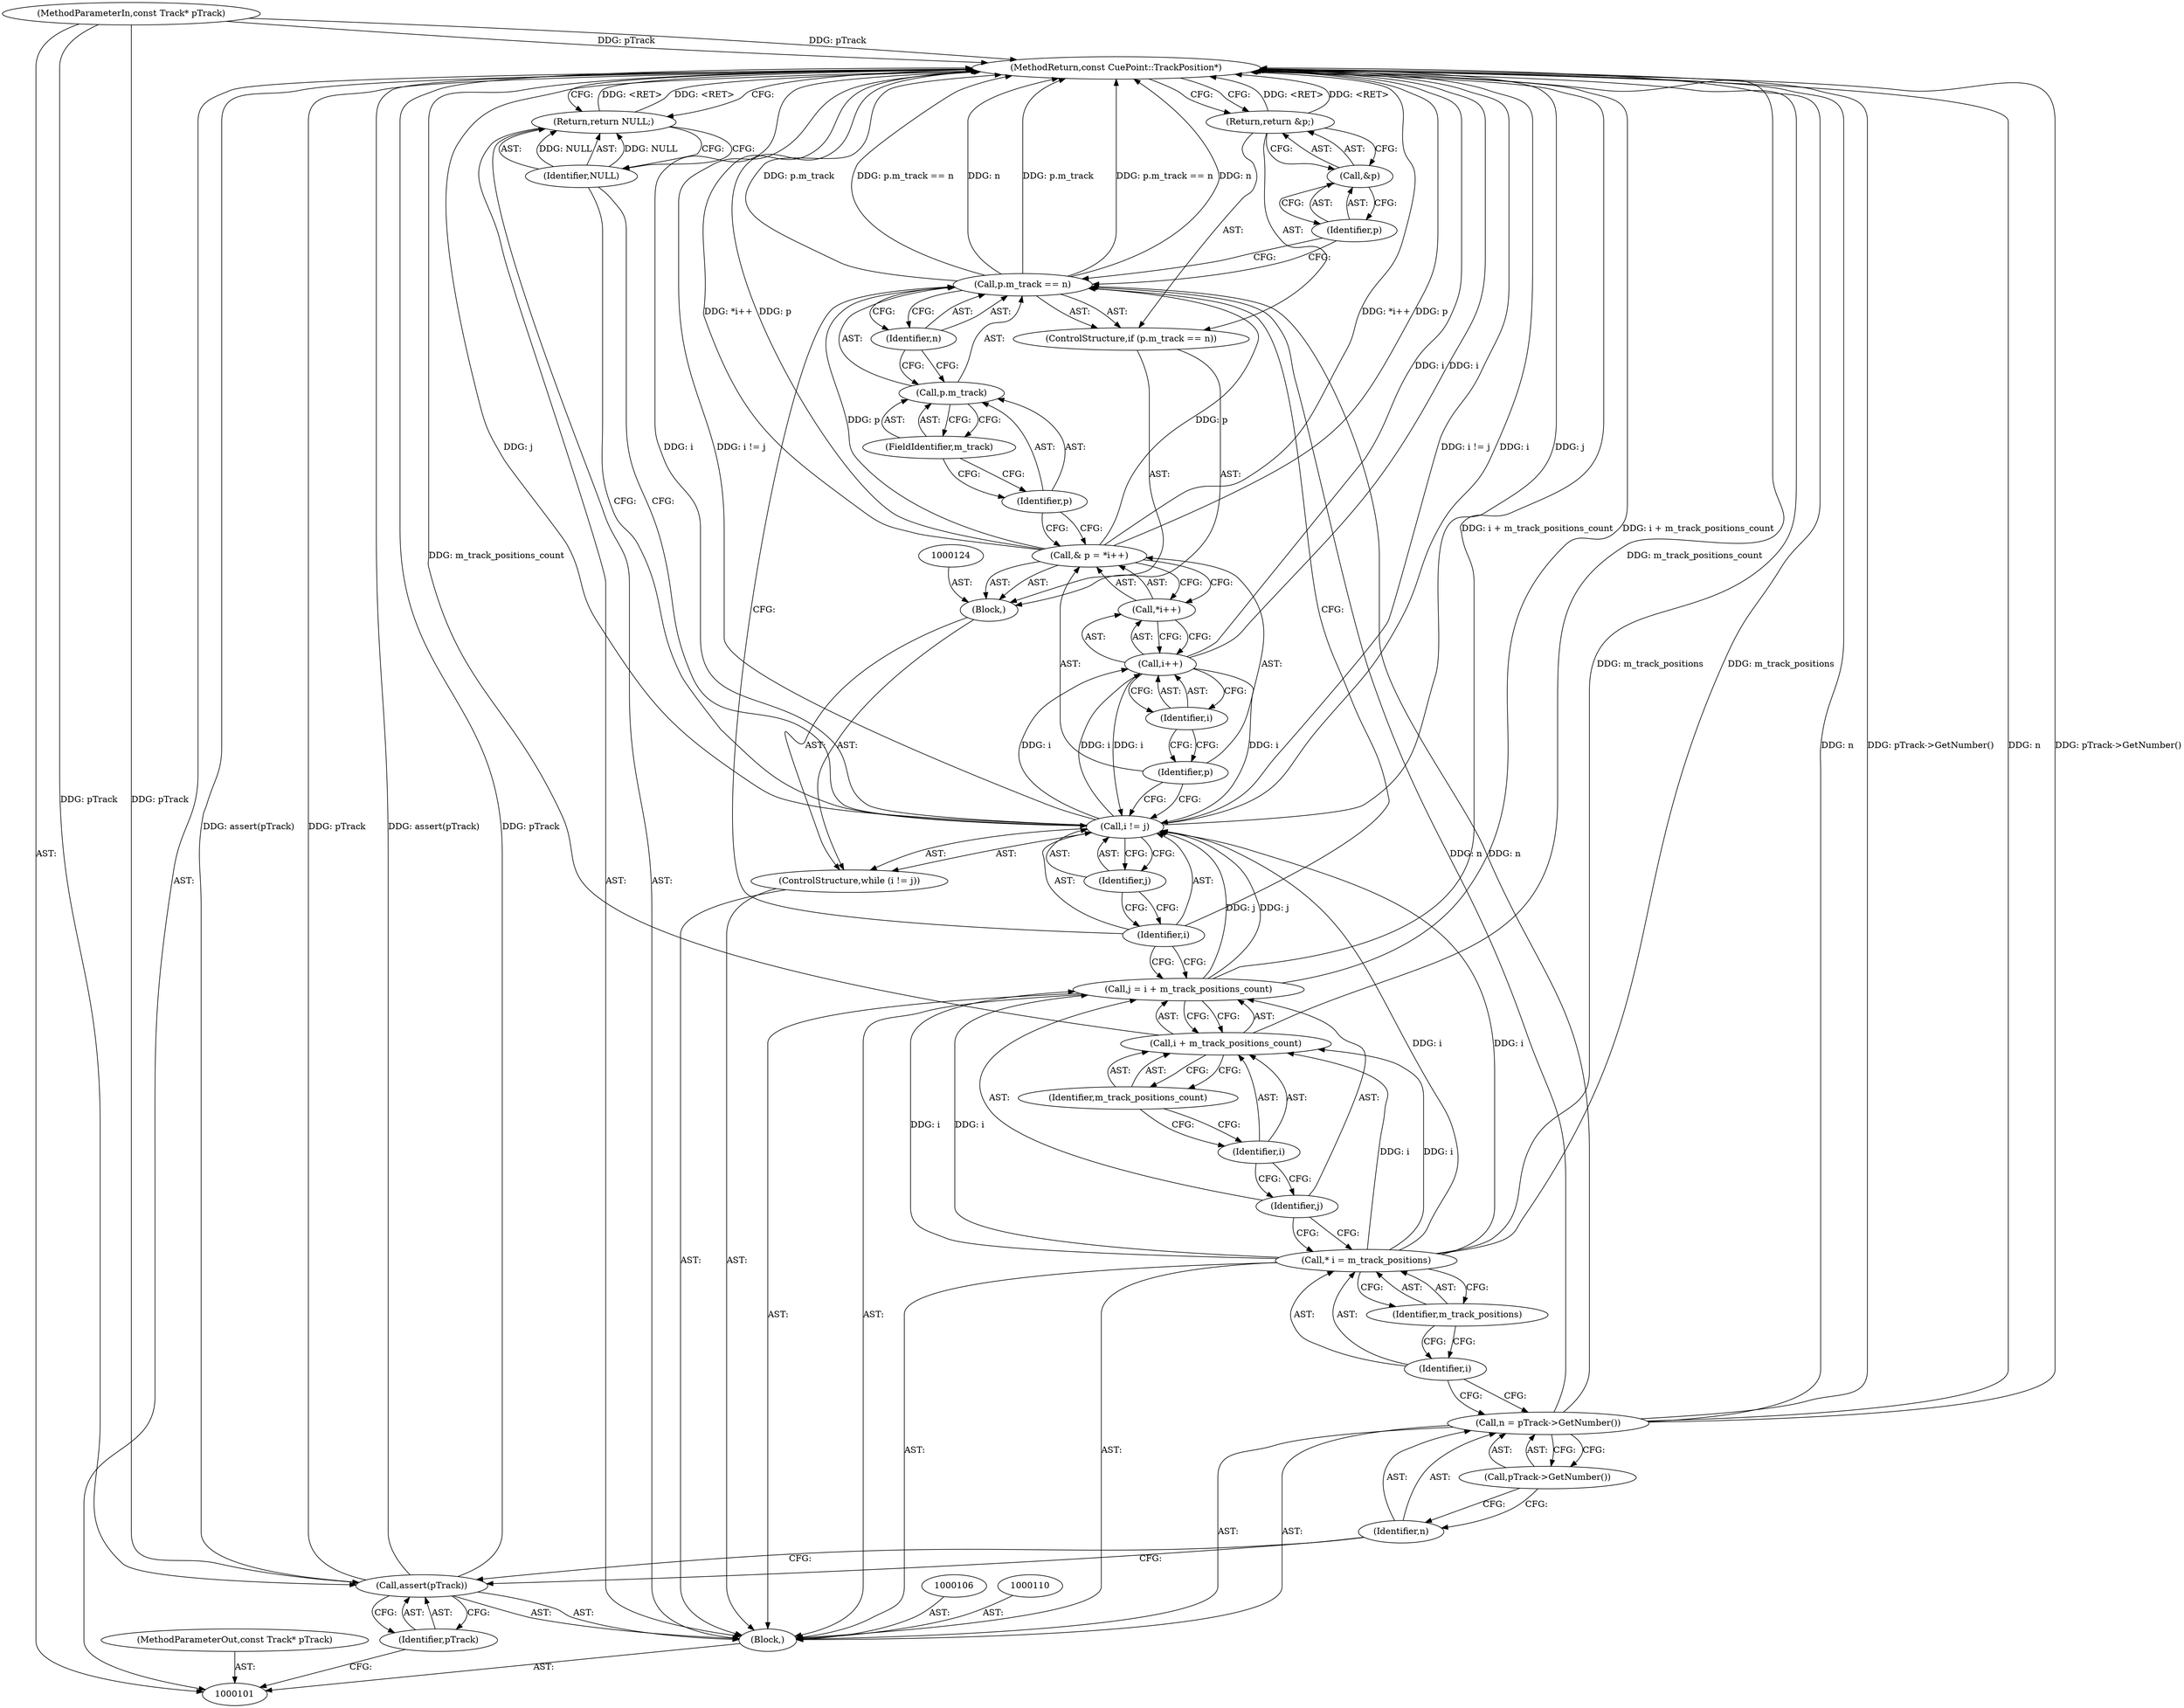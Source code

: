 digraph "1_Android_04839626ed859623901ebd3a5fd483982186b59d_40" {
"1000141" [label="(MethodReturn,const CuePoint::TrackPosition*)"];
"1000102" [label="(MethodParameterIn,const Track* pTrack)"];
"1000194" [label="(MethodParameterOut,const Track* pTrack)"];
"1000120" [label="(Call,i != j)"];
"1000121" [label="(Identifier,i)"];
"1000122" [label="(Identifier,j)"];
"1000119" [label="(ControlStructure,while (i != j))"];
"1000125" [label="(Call,& p = *i++)"];
"1000126" [label="(Identifier,p)"];
"1000127" [label="(Call,*i++)"];
"1000128" [label="(Call,i++)"];
"1000129" [label="(Identifier,i)"];
"1000123" [label="(Block,)"];
"1000131" [label="(Call,p.m_track == n)"];
"1000132" [label="(Call,p.m_track)"];
"1000133" [label="(Identifier,p)"];
"1000134" [label="(FieldIdentifier,m_track)"];
"1000135" [label="(Identifier,n)"];
"1000130" [label="(ControlStructure,if (p.m_track == n))"];
"1000136" [label="(Return,return &p;)"];
"1000137" [label="(Call,&p)"];
"1000138" [label="(Identifier,p)"];
"1000140" [label="(Identifier,NULL)"];
"1000139" [label="(Return,return NULL;)"];
"1000103" [label="(Block,)"];
"1000105" [label="(Identifier,pTrack)"];
"1000104" [label="(Call,assert(pTrack))"];
"1000107" [label="(Call,n = pTrack->GetNumber())"];
"1000108" [label="(Identifier,n)"];
"1000109" [label="(Call,pTrack->GetNumber())"];
"1000111" [label="(Call,* i = m_track_positions)"];
"1000112" [label="(Identifier,i)"];
"1000113" [label="(Identifier,m_track_positions)"];
"1000114" [label="(Call,j = i + m_track_positions_count)"];
"1000115" [label="(Identifier,j)"];
"1000116" [label="(Call,i + m_track_positions_count)"];
"1000117" [label="(Identifier,i)"];
"1000118" [label="(Identifier,m_track_positions_count)"];
"1000141" -> "1000101"  [label="AST: "];
"1000141" -> "1000136"  [label="CFG: "];
"1000141" -> "1000139"  [label="CFG: "];
"1000136" -> "1000141"  [label="DDG: <RET>"];
"1000139" -> "1000141"  [label="DDG: <RET>"];
"1000125" -> "1000141"  [label="DDG: p"];
"1000125" -> "1000141"  [label="DDG: *i++"];
"1000107" -> "1000141"  [label="DDG: n"];
"1000107" -> "1000141"  [label="DDG: pTrack->GetNumber()"];
"1000104" -> "1000141"  [label="DDG: assert(pTrack)"];
"1000104" -> "1000141"  [label="DDG: pTrack"];
"1000131" -> "1000141"  [label="DDG: p.m_track"];
"1000131" -> "1000141"  [label="DDG: p.m_track == n"];
"1000131" -> "1000141"  [label="DDG: n"];
"1000128" -> "1000141"  [label="DDG: i"];
"1000120" -> "1000141"  [label="DDG: i"];
"1000120" -> "1000141"  [label="DDG: j"];
"1000120" -> "1000141"  [label="DDG: i != j"];
"1000116" -> "1000141"  [label="DDG: m_track_positions_count"];
"1000102" -> "1000141"  [label="DDG: pTrack"];
"1000111" -> "1000141"  [label="DDG: m_track_positions"];
"1000114" -> "1000141"  [label="DDG: i + m_track_positions_count"];
"1000102" -> "1000101"  [label="AST: "];
"1000102" -> "1000141"  [label="DDG: pTrack"];
"1000102" -> "1000104"  [label="DDG: pTrack"];
"1000194" -> "1000101"  [label="AST: "];
"1000120" -> "1000119"  [label="AST: "];
"1000120" -> "1000122"  [label="CFG: "];
"1000121" -> "1000120"  [label="AST: "];
"1000122" -> "1000120"  [label="AST: "];
"1000126" -> "1000120"  [label="CFG: "];
"1000140" -> "1000120"  [label="CFG: "];
"1000120" -> "1000141"  [label="DDG: i"];
"1000120" -> "1000141"  [label="DDG: j"];
"1000120" -> "1000141"  [label="DDG: i != j"];
"1000128" -> "1000120"  [label="DDG: i"];
"1000111" -> "1000120"  [label="DDG: i"];
"1000114" -> "1000120"  [label="DDG: j"];
"1000120" -> "1000128"  [label="DDG: i"];
"1000121" -> "1000120"  [label="AST: "];
"1000121" -> "1000131"  [label="CFG: "];
"1000121" -> "1000114"  [label="CFG: "];
"1000122" -> "1000121"  [label="CFG: "];
"1000122" -> "1000120"  [label="AST: "];
"1000122" -> "1000121"  [label="CFG: "];
"1000120" -> "1000122"  [label="CFG: "];
"1000119" -> "1000103"  [label="AST: "];
"1000120" -> "1000119"  [label="AST: "];
"1000123" -> "1000119"  [label="AST: "];
"1000125" -> "1000123"  [label="AST: "];
"1000125" -> "1000127"  [label="CFG: "];
"1000126" -> "1000125"  [label="AST: "];
"1000127" -> "1000125"  [label="AST: "];
"1000133" -> "1000125"  [label="CFG: "];
"1000125" -> "1000141"  [label="DDG: p"];
"1000125" -> "1000141"  [label="DDG: *i++"];
"1000125" -> "1000131"  [label="DDG: p"];
"1000126" -> "1000125"  [label="AST: "];
"1000126" -> "1000120"  [label="CFG: "];
"1000129" -> "1000126"  [label="CFG: "];
"1000127" -> "1000125"  [label="AST: "];
"1000127" -> "1000128"  [label="CFG: "];
"1000128" -> "1000127"  [label="AST: "];
"1000125" -> "1000127"  [label="CFG: "];
"1000128" -> "1000127"  [label="AST: "];
"1000128" -> "1000129"  [label="CFG: "];
"1000129" -> "1000128"  [label="AST: "];
"1000127" -> "1000128"  [label="CFG: "];
"1000128" -> "1000141"  [label="DDG: i"];
"1000128" -> "1000120"  [label="DDG: i"];
"1000120" -> "1000128"  [label="DDG: i"];
"1000129" -> "1000128"  [label="AST: "];
"1000129" -> "1000126"  [label="CFG: "];
"1000128" -> "1000129"  [label="CFG: "];
"1000123" -> "1000119"  [label="AST: "];
"1000124" -> "1000123"  [label="AST: "];
"1000125" -> "1000123"  [label="AST: "];
"1000130" -> "1000123"  [label="AST: "];
"1000131" -> "1000130"  [label="AST: "];
"1000131" -> "1000135"  [label="CFG: "];
"1000132" -> "1000131"  [label="AST: "];
"1000135" -> "1000131"  [label="AST: "];
"1000121" -> "1000131"  [label="CFG: "];
"1000138" -> "1000131"  [label="CFG: "];
"1000131" -> "1000141"  [label="DDG: p.m_track"];
"1000131" -> "1000141"  [label="DDG: p.m_track == n"];
"1000131" -> "1000141"  [label="DDG: n"];
"1000125" -> "1000131"  [label="DDG: p"];
"1000107" -> "1000131"  [label="DDG: n"];
"1000132" -> "1000131"  [label="AST: "];
"1000132" -> "1000134"  [label="CFG: "];
"1000133" -> "1000132"  [label="AST: "];
"1000134" -> "1000132"  [label="AST: "];
"1000135" -> "1000132"  [label="CFG: "];
"1000133" -> "1000132"  [label="AST: "];
"1000133" -> "1000125"  [label="CFG: "];
"1000134" -> "1000133"  [label="CFG: "];
"1000134" -> "1000132"  [label="AST: "];
"1000134" -> "1000133"  [label="CFG: "];
"1000132" -> "1000134"  [label="CFG: "];
"1000135" -> "1000131"  [label="AST: "];
"1000135" -> "1000132"  [label="CFG: "];
"1000131" -> "1000135"  [label="CFG: "];
"1000130" -> "1000123"  [label="AST: "];
"1000131" -> "1000130"  [label="AST: "];
"1000136" -> "1000130"  [label="AST: "];
"1000136" -> "1000130"  [label="AST: "];
"1000136" -> "1000137"  [label="CFG: "];
"1000137" -> "1000136"  [label="AST: "];
"1000141" -> "1000136"  [label="CFG: "];
"1000136" -> "1000141"  [label="DDG: <RET>"];
"1000137" -> "1000136"  [label="AST: "];
"1000137" -> "1000138"  [label="CFG: "];
"1000138" -> "1000137"  [label="AST: "];
"1000136" -> "1000137"  [label="CFG: "];
"1000138" -> "1000137"  [label="AST: "];
"1000138" -> "1000131"  [label="CFG: "];
"1000137" -> "1000138"  [label="CFG: "];
"1000140" -> "1000139"  [label="AST: "];
"1000140" -> "1000120"  [label="CFG: "];
"1000139" -> "1000140"  [label="CFG: "];
"1000140" -> "1000139"  [label="DDG: NULL"];
"1000139" -> "1000103"  [label="AST: "];
"1000139" -> "1000140"  [label="CFG: "];
"1000140" -> "1000139"  [label="AST: "];
"1000141" -> "1000139"  [label="CFG: "];
"1000139" -> "1000141"  [label="DDG: <RET>"];
"1000140" -> "1000139"  [label="DDG: NULL"];
"1000103" -> "1000101"  [label="AST: "];
"1000104" -> "1000103"  [label="AST: "];
"1000106" -> "1000103"  [label="AST: "];
"1000107" -> "1000103"  [label="AST: "];
"1000110" -> "1000103"  [label="AST: "];
"1000111" -> "1000103"  [label="AST: "];
"1000114" -> "1000103"  [label="AST: "];
"1000119" -> "1000103"  [label="AST: "];
"1000139" -> "1000103"  [label="AST: "];
"1000105" -> "1000104"  [label="AST: "];
"1000105" -> "1000101"  [label="CFG: "];
"1000104" -> "1000105"  [label="CFG: "];
"1000104" -> "1000103"  [label="AST: "];
"1000104" -> "1000105"  [label="CFG: "];
"1000105" -> "1000104"  [label="AST: "];
"1000108" -> "1000104"  [label="CFG: "];
"1000104" -> "1000141"  [label="DDG: assert(pTrack)"];
"1000104" -> "1000141"  [label="DDG: pTrack"];
"1000102" -> "1000104"  [label="DDG: pTrack"];
"1000107" -> "1000103"  [label="AST: "];
"1000107" -> "1000109"  [label="CFG: "];
"1000108" -> "1000107"  [label="AST: "];
"1000109" -> "1000107"  [label="AST: "];
"1000112" -> "1000107"  [label="CFG: "];
"1000107" -> "1000141"  [label="DDG: n"];
"1000107" -> "1000141"  [label="DDG: pTrack->GetNumber()"];
"1000107" -> "1000131"  [label="DDG: n"];
"1000108" -> "1000107"  [label="AST: "];
"1000108" -> "1000104"  [label="CFG: "];
"1000109" -> "1000108"  [label="CFG: "];
"1000109" -> "1000107"  [label="AST: "];
"1000109" -> "1000108"  [label="CFG: "];
"1000107" -> "1000109"  [label="CFG: "];
"1000111" -> "1000103"  [label="AST: "];
"1000111" -> "1000113"  [label="CFG: "];
"1000112" -> "1000111"  [label="AST: "];
"1000113" -> "1000111"  [label="AST: "];
"1000115" -> "1000111"  [label="CFG: "];
"1000111" -> "1000141"  [label="DDG: m_track_positions"];
"1000111" -> "1000114"  [label="DDG: i"];
"1000111" -> "1000116"  [label="DDG: i"];
"1000111" -> "1000120"  [label="DDG: i"];
"1000112" -> "1000111"  [label="AST: "];
"1000112" -> "1000107"  [label="CFG: "];
"1000113" -> "1000112"  [label="CFG: "];
"1000113" -> "1000111"  [label="AST: "];
"1000113" -> "1000112"  [label="CFG: "];
"1000111" -> "1000113"  [label="CFG: "];
"1000114" -> "1000103"  [label="AST: "];
"1000114" -> "1000116"  [label="CFG: "];
"1000115" -> "1000114"  [label="AST: "];
"1000116" -> "1000114"  [label="AST: "];
"1000121" -> "1000114"  [label="CFG: "];
"1000114" -> "1000141"  [label="DDG: i + m_track_positions_count"];
"1000111" -> "1000114"  [label="DDG: i"];
"1000114" -> "1000120"  [label="DDG: j"];
"1000115" -> "1000114"  [label="AST: "];
"1000115" -> "1000111"  [label="CFG: "];
"1000117" -> "1000115"  [label="CFG: "];
"1000116" -> "1000114"  [label="AST: "];
"1000116" -> "1000118"  [label="CFG: "];
"1000117" -> "1000116"  [label="AST: "];
"1000118" -> "1000116"  [label="AST: "];
"1000114" -> "1000116"  [label="CFG: "];
"1000116" -> "1000141"  [label="DDG: m_track_positions_count"];
"1000111" -> "1000116"  [label="DDG: i"];
"1000117" -> "1000116"  [label="AST: "];
"1000117" -> "1000115"  [label="CFG: "];
"1000118" -> "1000117"  [label="CFG: "];
"1000118" -> "1000116"  [label="AST: "];
"1000118" -> "1000117"  [label="CFG: "];
"1000116" -> "1000118"  [label="CFG: "];
}

